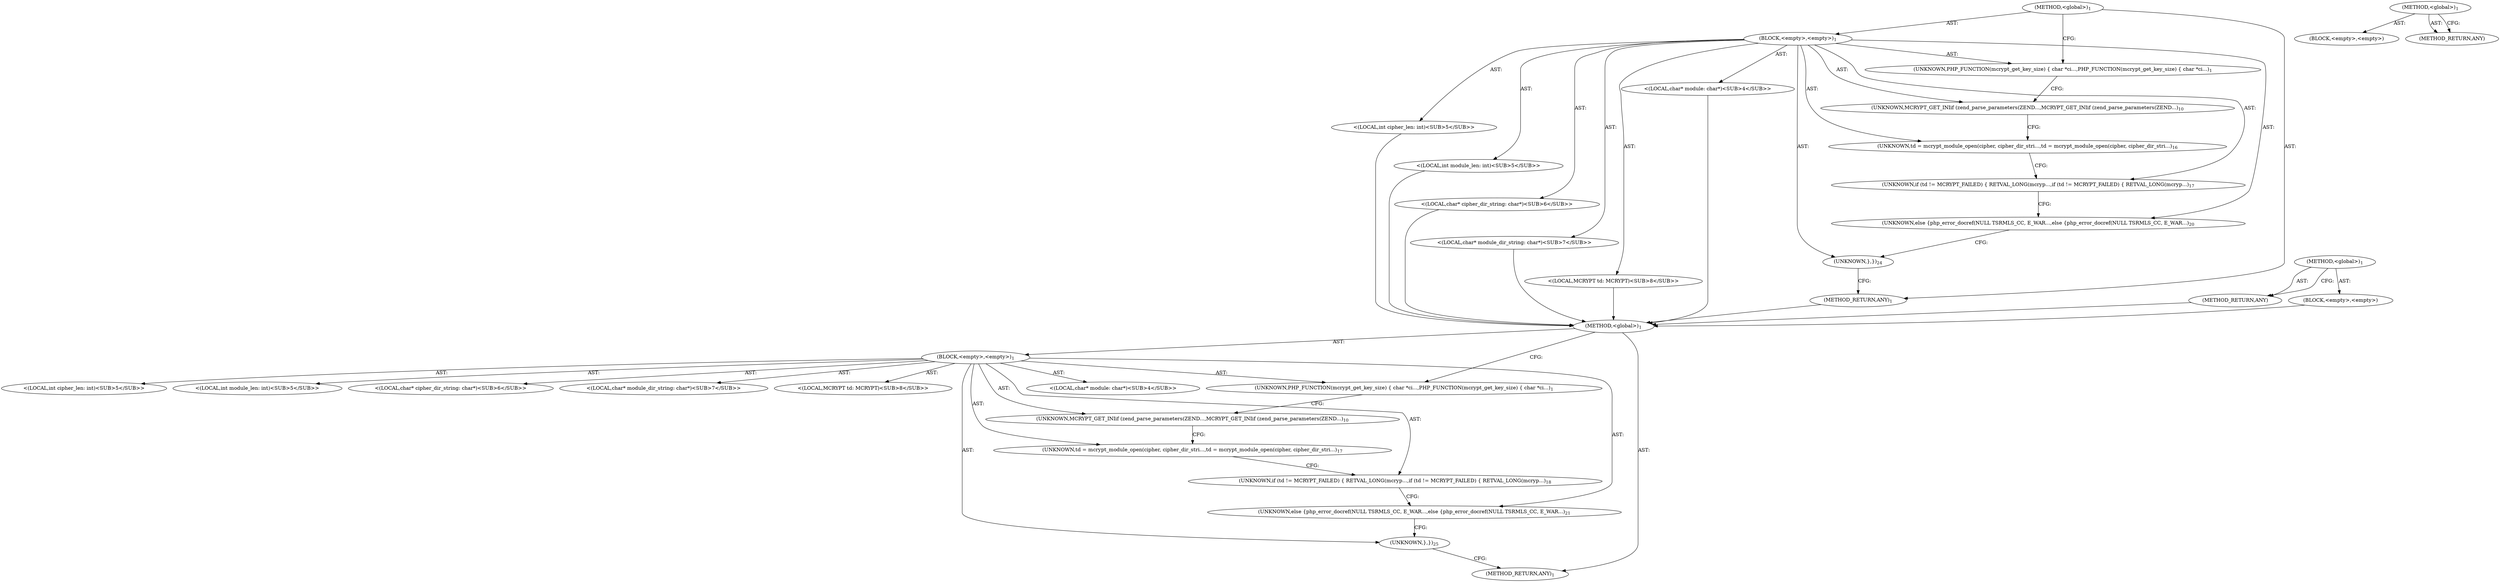 digraph "&lt;global&gt;" {
vulnerable_6 [label=<(METHOD,&lt;global&gt;)<SUB>1</SUB>>];
vulnerable_7 [label=<(BLOCK,&lt;empty&gt;,&lt;empty&gt;)<SUB>1</SUB>>];
vulnerable_8 [label=<(UNKNOWN,PHP_FUNCTION(mcrypt_get_key_size)
 {
 	char *ci...,PHP_FUNCTION(mcrypt_get_key_size)
 {
 	char *ci...)<SUB>1</SUB>>];
vulnerable_9 [label="<(LOCAL,char* module: char*)<SUB>4</SUB>>"];
vulnerable_10 [label="<(LOCAL,int cipher_len: int)<SUB>5</SUB>>"];
vulnerable_11 [label="<(LOCAL,int module_len: int)<SUB>5</SUB>>"];
vulnerable_12 [label="<(LOCAL,char* cipher_dir_string: char*)<SUB>6</SUB>>"];
vulnerable_13 [label="<(LOCAL,char* module_dir_string: char*)<SUB>7</SUB>>"];
vulnerable_14 [label="<(LOCAL,MCRYPT td: MCRYPT)<SUB>8</SUB>>"];
vulnerable_15 [label=<(UNKNOWN,MCRYPT_GET_INI

	if (zend_parse_parameters(ZEND...,MCRYPT_GET_INI

	if (zend_parse_parameters(ZEND...)<SUB>10</SUB>>];
vulnerable_16 [label=<(UNKNOWN,td = mcrypt_module_open(cipher, cipher_dir_stri...,td = mcrypt_module_open(cipher, cipher_dir_stri...)<SUB>16</SUB>>];
vulnerable_17 [label=<(UNKNOWN,if (td != MCRYPT_FAILED) {
 		RETVAL_LONG(mcryp...,if (td != MCRYPT_FAILED) {
 		RETVAL_LONG(mcryp...)<SUB>17</SUB>>];
vulnerable_18 [label=<(UNKNOWN,else {
		php_error_docref(NULL TSRMLS_CC, E_WAR...,else {
		php_error_docref(NULL TSRMLS_CC, E_WAR...)<SUB>20</SUB>>];
vulnerable_19 [label=<(UNKNOWN,},})<SUB>24</SUB>>];
vulnerable_20 [label=<(METHOD_RETURN,ANY)<SUB>1</SUB>>];
vulnerable_31 [label=<(METHOD,&lt;global&gt;)<SUB>1</SUB>>];
vulnerable_32 [label=<(BLOCK,&lt;empty&gt;,&lt;empty&gt;)>];
vulnerable_33 [label=<(METHOD_RETURN,ANY)>];
fixed_6 [label=<(METHOD,&lt;global&gt;)<SUB>1</SUB>>];
fixed_7 [label=<(BLOCK,&lt;empty&gt;,&lt;empty&gt;)<SUB>1</SUB>>];
fixed_8 [label=<(UNKNOWN,PHP_FUNCTION(mcrypt_get_key_size)
 {
 	char *ci...,PHP_FUNCTION(mcrypt_get_key_size)
 {
 	char *ci...)<SUB>1</SUB>>];
fixed_9 [label="<(LOCAL,char* module: char*)<SUB>4</SUB>>"];
fixed_10 [label="<(LOCAL,int cipher_len: int)<SUB>5</SUB>>"];
fixed_11 [label="<(LOCAL,int module_len: int)<SUB>5</SUB>>"];
fixed_12 [label="<(LOCAL,char* cipher_dir_string: char*)<SUB>6</SUB>>"];
fixed_13 [label="<(LOCAL,char* module_dir_string: char*)<SUB>7</SUB>>"];
fixed_14 [label="<(LOCAL,MCRYPT td: MCRYPT)<SUB>8</SUB>>"];
fixed_15 [label=<(UNKNOWN,MCRYPT_GET_INI

	if (zend_parse_parameters(ZEND...,MCRYPT_GET_INI

	if (zend_parse_parameters(ZEND...)<SUB>10</SUB>>];
fixed_16 [label=<(UNKNOWN,td = mcrypt_module_open(cipher, cipher_dir_stri...,td = mcrypt_module_open(cipher, cipher_dir_stri...)<SUB>17</SUB>>];
fixed_17 [label=<(UNKNOWN,if (td != MCRYPT_FAILED) {
 		RETVAL_LONG(mcryp...,if (td != MCRYPT_FAILED) {
 		RETVAL_LONG(mcryp...)<SUB>18</SUB>>];
fixed_18 [label=<(UNKNOWN,else {
		php_error_docref(NULL TSRMLS_CC, E_WAR...,else {
		php_error_docref(NULL TSRMLS_CC, E_WAR...)<SUB>21</SUB>>];
fixed_19 [label=<(UNKNOWN,},})<SUB>25</SUB>>];
fixed_20 [label=<(METHOD_RETURN,ANY)<SUB>1</SUB>>];
fixed_31 [label=<(METHOD,&lt;global&gt;)<SUB>1</SUB>>];
fixed_32 [label=<(BLOCK,&lt;empty&gt;,&lt;empty&gt;)>];
fixed_33 [label=<(METHOD_RETURN,ANY)>];
vulnerable_6 -> vulnerable_7  [key=0, label="AST: "];
vulnerable_6 -> vulnerable_20  [key=0, label="AST: "];
vulnerable_6 -> vulnerable_8  [key=0, label="CFG: "];
vulnerable_7 -> vulnerable_8  [key=0, label="AST: "];
vulnerable_7 -> vulnerable_9  [key=0, label="AST: "];
vulnerable_7 -> vulnerable_10  [key=0, label="AST: "];
vulnerable_7 -> vulnerable_11  [key=0, label="AST: "];
vulnerable_7 -> vulnerable_12  [key=0, label="AST: "];
vulnerable_7 -> vulnerable_13  [key=0, label="AST: "];
vulnerable_7 -> vulnerable_14  [key=0, label="AST: "];
vulnerable_7 -> vulnerable_15  [key=0, label="AST: "];
vulnerable_7 -> vulnerable_16  [key=0, label="AST: "];
vulnerable_7 -> vulnerable_17  [key=0, label="AST: "];
vulnerable_7 -> vulnerable_18  [key=0, label="AST: "];
vulnerable_7 -> vulnerable_19  [key=0, label="AST: "];
vulnerable_8 -> vulnerable_15  [key=0, label="CFG: "];
vulnerable_9 -> fixed_6  [key=0];
vulnerable_10 -> fixed_6  [key=0];
vulnerable_11 -> fixed_6  [key=0];
vulnerable_12 -> fixed_6  [key=0];
vulnerable_13 -> fixed_6  [key=0];
vulnerable_14 -> fixed_6  [key=0];
vulnerable_15 -> vulnerable_16  [key=0, label="CFG: "];
vulnerable_16 -> vulnerable_17  [key=0, label="CFG: "];
vulnerable_17 -> vulnerable_18  [key=0, label="CFG: "];
vulnerable_18 -> vulnerable_19  [key=0, label="CFG: "];
vulnerable_19 -> vulnerable_20  [key=0, label="CFG: "];
vulnerable_20 -> fixed_6  [key=0];
vulnerable_31 -> vulnerable_32  [key=0, label="AST: "];
vulnerable_31 -> vulnerable_33  [key=0, label="AST: "];
vulnerable_31 -> vulnerable_33  [key=1, label="CFG: "];
vulnerable_32 -> fixed_6  [key=0];
vulnerable_33 -> fixed_6  [key=0];
fixed_6 -> fixed_7  [key=0, label="AST: "];
fixed_6 -> fixed_20  [key=0, label="AST: "];
fixed_6 -> fixed_8  [key=0, label="CFG: "];
fixed_7 -> fixed_8  [key=0, label="AST: "];
fixed_7 -> fixed_9  [key=0, label="AST: "];
fixed_7 -> fixed_10  [key=0, label="AST: "];
fixed_7 -> fixed_11  [key=0, label="AST: "];
fixed_7 -> fixed_12  [key=0, label="AST: "];
fixed_7 -> fixed_13  [key=0, label="AST: "];
fixed_7 -> fixed_14  [key=0, label="AST: "];
fixed_7 -> fixed_15  [key=0, label="AST: "];
fixed_7 -> fixed_16  [key=0, label="AST: "];
fixed_7 -> fixed_17  [key=0, label="AST: "];
fixed_7 -> fixed_18  [key=0, label="AST: "];
fixed_7 -> fixed_19  [key=0, label="AST: "];
fixed_8 -> fixed_15  [key=0, label="CFG: "];
fixed_15 -> fixed_16  [key=0, label="CFG: "];
fixed_16 -> fixed_17  [key=0, label="CFG: "];
fixed_17 -> fixed_18  [key=0, label="CFG: "];
fixed_18 -> fixed_19  [key=0, label="CFG: "];
fixed_19 -> fixed_20  [key=0, label="CFG: "];
fixed_31 -> fixed_32  [key=0, label="AST: "];
fixed_31 -> fixed_33  [key=0, label="AST: "];
fixed_31 -> fixed_33  [key=1, label="CFG: "];
}
